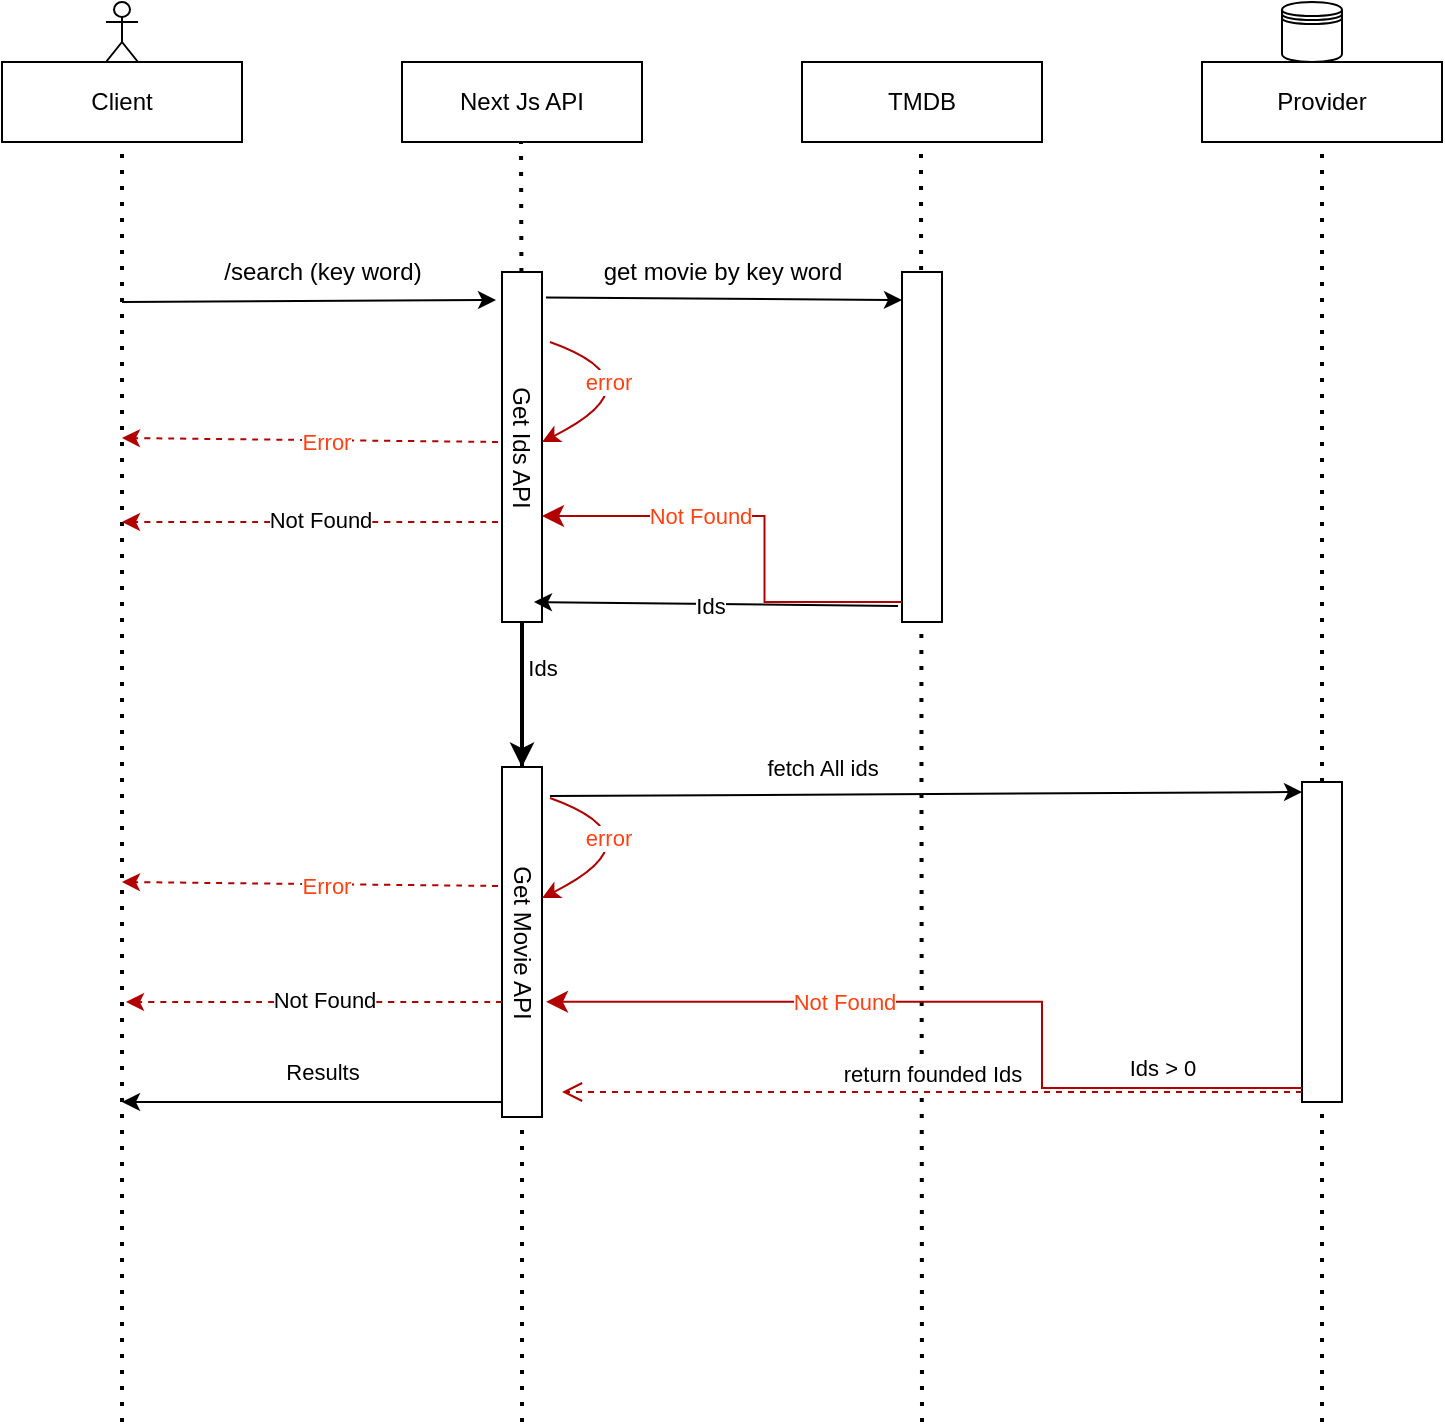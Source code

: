 <mxfile version="24.7.6">
  <diagram name="Page-1" id="_vTgYbhOH5cA7oKDFazI">
    <mxGraphModel dx="1362" dy="803" grid="1" gridSize="10" guides="1" tooltips="1" connect="1" arrows="1" fold="1" page="1" pageScale="1" pageWidth="827" pageHeight="1169" math="0" shadow="0">
      <root>
        <mxCell id="0" />
        <mxCell id="1" parent="0" />
        <mxCell id="M5KZb2mIDth6haTazwBI-1" value="Client" style="rounded=0;whiteSpace=wrap;html=1;" vertex="1" parent="1">
          <mxGeometry x="40" y="40" width="120" height="40" as="geometry" />
        </mxCell>
        <mxCell id="M5KZb2mIDth6haTazwBI-2" value="" style="endArrow=none;dashed=1;html=1;dashPattern=1 3;strokeWidth=2;rounded=0;entryX=0.5;entryY=1;entryDx=0;entryDy=0;" edge="1" parent="1" target="M5KZb2mIDth6haTazwBI-1">
          <mxGeometry width="50" height="50" relative="1" as="geometry">
            <mxPoint x="100" y="720" as="sourcePoint" />
            <mxPoint x="440" y="390" as="targetPoint" />
          </mxGeometry>
        </mxCell>
        <mxCell id="M5KZb2mIDth6haTazwBI-3" value="Next Js API" style="rounded=0;whiteSpace=wrap;html=1;" vertex="1" parent="1">
          <mxGeometry x="240" y="40" width="120" height="40" as="geometry" />
        </mxCell>
        <mxCell id="M5KZb2mIDth6haTazwBI-4" value="TMDB" style="rounded=0;whiteSpace=wrap;html=1;" vertex="1" parent="1">
          <mxGeometry x="440" y="40" width="120" height="40" as="geometry" />
        </mxCell>
        <mxCell id="M5KZb2mIDth6haTazwBI-5" value="Provider" style="rounded=0;whiteSpace=wrap;html=1;" vertex="1" parent="1">
          <mxGeometry x="640" y="40" width="120" height="40" as="geometry" />
        </mxCell>
        <mxCell id="M5KZb2mIDth6haTazwBI-6" value="" style="endArrow=none;dashed=1;html=1;dashPattern=1 3;strokeWidth=2;rounded=0;entryX=0.5;entryY=1;entryDx=0;entryDy=0;" edge="1" parent="1" source="M5KZb2mIDth6haTazwBI-15">
          <mxGeometry width="50" height="50" relative="1" as="geometry">
            <mxPoint x="300" y="720" as="sourcePoint" />
            <mxPoint x="299.5" y="80" as="targetPoint" />
          </mxGeometry>
        </mxCell>
        <mxCell id="M5KZb2mIDth6haTazwBI-7" value="" style="endArrow=none;dashed=1;html=1;dashPattern=1 3;strokeWidth=2;rounded=0;entryX=0.5;entryY=1;entryDx=0;entryDy=0;" edge="1" parent="1">
          <mxGeometry width="50" height="50" relative="1" as="geometry">
            <mxPoint x="500" y="720" as="sourcePoint" />
            <mxPoint x="499.5" y="80" as="targetPoint" />
          </mxGeometry>
        </mxCell>
        <mxCell id="M5KZb2mIDth6haTazwBI-8" value="" style="endArrow=none;dashed=1;html=1;dashPattern=1 3;strokeWidth=2;rounded=0;entryX=0.5;entryY=1;entryDx=0;entryDy=0;" edge="1" parent="1" target="M5KZb2mIDth6haTazwBI-5">
          <mxGeometry width="50" height="50" relative="1" as="geometry">
            <mxPoint x="700" y="720" as="sourcePoint" />
            <mxPoint x="130" y="110" as="targetPoint" />
          </mxGeometry>
        </mxCell>
        <mxCell id="M5KZb2mIDth6haTazwBI-9" value="" style="endArrow=classic;html=1;rounded=0;entryX=0.08;entryY=1.15;entryDx=0;entryDy=0;entryPerimeter=0;" edge="1" parent="1" target="M5KZb2mIDth6haTazwBI-15">
          <mxGeometry width="50" height="50" relative="1" as="geometry">
            <mxPoint x="100" y="160" as="sourcePoint" />
            <mxPoint x="300" y="160" as="targetPoint" />
          </mxGeometry>
        </mxCell>
        <mxCell id="M5KZb2mIDth6haTazwBI-10" value="/search (key word)" style="text;html=1;align=center;verticalAlign=middle;resizable=0;points=[];autosize=1;strokeColor=none;fillColor=none;" vertex="1" parent="1">
          <mxGeometry x="140" y="130" width="120" height="30" as="geometry" />
        </mxCell>
        <mxCell id="M5KZb2mIDth6haTazwBI-12" value="" style="shape=datastore;whiteSpace=wrap;html=1;" vertex="1" parent="1">
          <mxGeometry x="680" y="10" width="30" height="30" as="geometry" />
        </mxCell>
        <mxCell id="M5KZb2mIDth6haTazwBI-13" value="&lt;div&gt;&lt;br&gt;&lt;/div&gt;&lt;div&gt;&lt;br&gt;&lt;/div&gt;" style="shape=umlActor;verticalLabelPosition=bottom;verticalAlign=top;html=1;outlineConnect=0;" vertex="1" parent="1">
          <mxGeometry x="92" y="10" width="16" height="30" as="geometry" />
        </mxCell>
        <mxCell id="M5KZb2mIDth6haTazwBI-16" value="" style="endArrow=none;dashed=1;html=1;dashPattern=1 3;strokeWidth=2;rounded=0;" edge="1" parent="1" source="M5KZb2mIDth6haTazwBI-47">
          <mxGeometry width="50" height="50" relative="1" as="geometry">
            <mxPoint x="300" y="720" as="sourcePoint" />
            <mxPoint x="300" y="330" as="targetPoint" />
          </mxGeometry>
        </mxCell>
        <mxCell id="M5KZb2mIDth6haTazwBI-15" value="Get Ids API" style="rounded=0;whiteSpace=wrap;html=1;rotation=90;" vertex="1" parent="1">
          <mxGeometry x="212.5" y="222.5" width="175" height="20" as="geometry" />
        </mxCell>
        <mxCell id="M5KZb2mIDth6haTazwBI-18" value="" style="rounded=0;whiteSpace=wrap;html=1;rotation=90;" vertex="1" parent="1">
          <mxGeometry x="412.5" y="222.5" width="175" height="20" as="geometry" />
        </mxCell>
        <mxCell id="M5KZb2mIDth6haTazwBI-19" value="" style="endArrow=classic;html=1;rounded=0;exitX=0.073;exitY=-0.1;exitDx=0;exitDy=0;exitPerimeter=0;entryX=0.08;entryY=1;entryDx=0;entryDy=0;entryPerimeter=0;" edge="1" parent="1" source="M5KZb2mIDth6haTazwBI-15" target="M5KZb2mIDth6haTazwBI-18">
          <mxGeometry width="50" height="50" relative="1" as="geometry">
            <mxPoint x="390" y="440" as="sourcePoint" />
            <mxPoint x="490" y="173" as="targetPoint" />
          </mxGeometry>
        </mxCell>
        <mxCell id="M5KZb2mIDth6haTazwBI-20" value="get movie by key word" style="text;html=1;align=center;verticalAlign=middle;resizable=0;points=[];autosize=1;strokeColor=none;fillColor=none;" vertex="1" parent="1">
          <mxGeometry x="330" y="130" width="140" height="30" as="geometry" />
        </mxCell>
        <mxCell id="M5KZb2mIDth6haTazwBI-22" value="" style="curved=1;endArrow=classic;html=1;rounded=0;fillColor=#e51400;strokeColor=#B20000;" edge="1" parent="1">
          <mxGeometry width="50" height="50" relative="1" as="geometry">
            <mxPoint x="314" y="180" as="sourcePoint" />
            <mxPoint x="310" y="230" as="targetPoint" />
            <Array as="points">
              <mxPoint x="314" y="180" />
              <mxPoint x="370" y="200" />
            </Array>
          </mxGeometry>
        </mxCell>
        <mxCell id="M5KZb2mIDth6haTazwBI-29" value="error" style="edgeLabel;html=1;align=center;verticalAlign=middle;resizable=0;points=[];fontFamily=Helvetica;fontSize=11;fontColor=#FF4112;labelBackgroundColor=default;" vertex="1" connectable="0" parent="M5KZb2mIDth6haTazwBI-22">
          <mxGeometry x="-0.462" y="-9" relative="1" as="geometry">
            <mxPoint as="offset" />
          </mxGeometry>
        </mxCell>
        <mxCell id="M5KZb2mIDth6haTazwBI-31" value="" style="endArrow=classic;html=1;rounded=0;strokeColor=#B20000;align=center;verticalAlign=middle;fontFamily=Helvetica;fontSize=11;fontColor=default;labelBackgroundColor=default;curved=1;fillColor=#e51400;dashed=1;" edge="1" parent="1">
          <mxGeometry width="50" height="50" relative="1" as="geometry">
            <mxPoint x="288" y="230" as="sourcePoint" />
            <mxPoint x="100" y="228" as="targetPoint" />
          </mxGeometry>
        </mxCell>
        <mxCell id="M5KZb2mIDth6haTazwBI-34" value="Error" style="edgeLabel;html=1;align=center;verticalAlign=middle;resizable=0;points=[];fontFamily=Helvetica;fontSize=11;fontColor=#FF4112;labelBackgroundColor=default;" vertex="1" connectable="0" parent="M5KZb2mIDth6haTazwBI-31">
          <mxGeometry x="-0.085" y="1" relative="1" as="geometry">
            <mxPoint as="offset" />
          </mxGeometry>
        </mxCell>
        <mxCell id="M5KZb2mIDth6haTazwBI-36" value="" style="endArrow=classic;html=1;rounded=0;exitX=0.954;exitY=1.1;exitDx=0;exitDy=0;exitPerimeter=0;" edge="1" parent="1" source="M5KZb2mIDth6haTazwBI-18">
          <mxGeometry width="50" height="50" relative="1" as="geometry">
            <mxPoint x="485" y="312.16" as="sourcePoint" />
            <mxPoint x="306" y="310" as="targetPoint" />
          </mxGeometry>
        </mxCell>
        <mxCell id="M5KZb2mIDth6haTazwBI-43" value="Ids" style="edgeLabel;html=1;align=center;verticalAlign=middle;resizable=0;points=[];fontFamily=Helvetica;fontSize=11;fontColor=default;labelBackgroundColor=default;" vertex="1" connectable="0" parent="M5KZb2mIDth6haTazwBI-36">
          <mxGeometry x="0.038" y="1" relative="1" as="geometry">
            <mxPoint as="offset" />
          </mxGeometry>
        </mxCell>
        <mxCell id="M5KZb2mIDth6haTazwBI-37" value="" style="edgeStyle=elbowEdgeStyle;elbow=horizontal;endArrow=classic;html=1;curved=0;rounded=0;endSize=8;startSize=8;strokeColor=#B20000;align=center;verticalAlign=middle;fontFamily=Helvetica;fontSize=11;fontColor=default;labelBackgroundColor=default;fillColor=#e51400;" edge="1" parent="1">
          <mxGeometry width="50" height="50" relative="1" as="geometry">
            <mxPoint x="490" y="310" as="sourcePoint" />
            <mxPoint x="310" y="267" as="targetPoint" />
            <Array as="points">
              <mxPoint x="421.25" y="290" />
            </Array>
          </mxGeometry>
        </mxCell>
        <mxCell id="M5KZb2mIDth6haTazwBI-38" value="Not Found" style="edgeLabel;html=1;align=center;verticalAlign=middle;resizable=0;points=[];fontFamily=Helvetica;fontSize=11;fontColor=#FF4112;labelBackgroundColor=default;" vertex="1" connectable="0" parent="M5KZb2mIDth6haTazwBI-37">
          <mxGeometry x="0.293" relative="1" as="geometry">
            <mxPoint as="offset" />
          </mxGeometry>
        </mxCell>
        <mxCell id="M5KZb2mIDth6haTazwBI-40" value="" style="endArrow=classic;html=1;rounded=0;strokeColor=#B20000;align=center;verticalAlign=middle;fontFamily=Helvetica;fontSize=11;fontColor=default;labelBackgroundColor=default;curved=1;fillColor=#e51400;exitX=0.224;exitY=1.1;exitDx=0;exitDy=0;exitPerimeter=0;dashed=1;" edge="1" parent="1">
          <mxGeometry width="50" height="50" relative="1" as="geometry">
            <mxPoint x="288" y="270" as="sourcePoint" />
            <mxPoint x="100" y="270" as="targetPoint" />
          </mxGeometry>
        </mxCell>
        <mxCell id="M5KZb2mIDth6haTazwBI-42" value="Not Found" style="edgeLabel;html=1;align=center;verticalAlign=middle;resizable=0;points=[];fontFamily=Helvetica;fontSize=11;fontColor=default;labelBackgroundColor=default;" vertex="1" connectable="0" parent="M5KZb2mIDth6haTazwBI-40">
          <mxGeometry x="-0.053" y="-1" relative="1" as="geometry">
            <mxPoint as="offset" />
          </mxGeometry>
        </mxCell>
        <mxCell id="M5KZb2mIDth6haTazwBI-48" value="" style="endArrow=none;dashed=1;html=1;dashPattern=1 3;strokeWidth=2;rounded=0;" edge="1" parent="1" target="M5KZb2mIDth6haTazwBI-47">
          <mxGeometry width="50" height="50" relative="1" as="geometry">
            <mxPoint x="300" y="720" as="sourcePoint" />
            <mxPoint x="300" y="330" as="targetPoint" />
          </mxGeometry>
        </mxCell>
        <mxCell id="M5KZb2mIDth6haTazwBI-47" value="Get Movie API" style="rounded=0;whiteSpace=wrap;html=1;rotation=90;" vertex="1" parent="1">
          <mxGeometry x="212.5" y="470" width="175" height="20" as="geometry" />
        </mxCell>
        <mxCell id="M5KZb2mIDth6haTazwBI-49" value="" style="endArrow=classic;html=1;rounded=0;strokeColor=#000000;align=center;verticalAlign=middle;fontFamily=Helvetica;fontSize=11;fontColor=default;labelBackgroundColor=default;curved=1;fillColor=#e51400;exitX=1;exitY=0.5;exitDx=0;exitDy=0;entryX=0;entryY=0.5;entryDx=0;entryDy=0;strokeWidth=2;" edge="1" parent="1" source="M5KZb2mIDth6haTazwBI-15" target="M5KZb2mIDth6haTazwBI-47">
          <mxGeometry width="50" height="50" relative="1" as="geometry">
            <mxPoint x="390" y="440" as="sourcePoint" />
            <mxPoint x="440" y="390" as="targetPoint" />
          </mxGeometry>
        </mxCell>
        <mxCell id="M5KZb2mIDth6haTazwBI-50" value="Ids" style="text;html=1;align=center;verticalAlign=middle;resizable=0;points=[];autosize=1;strokeColor=none;fillColor=none;fontFamily=Helvetica;fontSize=11;fontColor=default;labelBackgroundColor=default;" vertex="1" parent="1">
          <mxGeometry x="290" y="328" width="40" height="30" as="geometry" />
        </mxCell>
        <mxCell id="M5KZb2mIDth6haTazwBI-55" value="" style="html=1;points=[[0,0,0,0,5],[0,1,0,0,-5],[1,0,0,0,5],[1,1,0,0,-5]];perimeter=orthogonalPerimeter;outlineConnect=0;targetShapes=umlLifeline;portConstraint=eastwest;newEdgeStyle={&quot;curved&quot;:0,&quot;rounded&quot;:0};fontFamily=Helvetica;fontSize=11;fontColor=default;labelBackgroundColor=default;" vertex="1" parent="1">
          <mxGeometry x="690" y="400" width="20" height="160" as="geometry" />
        </mxCell>
        <mxCell id="M5KZb2mIDth6haTazwBI-57" value="return founded Ids" style="html=1;verticalAlign=bottom;endArrow=open;dashed=1;endSize=8;curved=0;rounded=0;strokeColor=#B20000;align=center;fontFamily=Helvetica;fontSize=11;fontColor=default;labelBackgroundColor=default;fillColor=#e51400;exitX=0;exitY=1;exitDx=0;exitDy=-5;exitPerimeter=0;" edge="1" source="M5KZb2mIDth6haTazwBI-55" parent="1">
          <mxGeometry relative="1" as="geometry">
            <mxPoint x="320" y="555" as="targetPoint" />
          </mxGeometry>
        </mxCell>
        <mxCell id="M5KZb2mIDth6haTazwBI-58" value="" style="endArrow=classic;html=1;rounded=0;strokeColor=#000000;align=center;verticalAlign=middle;fontFamily=Helvetica;fontSize=11;fontColor=default;labelBackgroundColor=default;curved=1;fillColor=#e51400;exitX=0.083;exitY=-0.2;exitDx=0;exitDy=0;exitPerimeter=0;entryX=0;entryY=0;entryDx=0;entryDy=5;entryPerimeter=0;" edge="1" parent="1" source="M5KZb2mIDth6haTazwBI-47" target="M5KZb2mIDth6haTazwBI-55">
          <mxGeometry width="50" height="50" relative="1" as="geometry">
            <mxPoint x="390" y="440" as="sourcePoint" />
            <mxPoint x="440" y="390" as="targetPoint" />
          </mxGeometry>
        </mxCell>
        <mxCell id="M5KZb2mIDth6haTazwBI-60" value="fetch All ids" style="text;html=1;align=center;verticalAlign=middle;resizable=0;points=[];autosize=1;strokeColor=none;fillColor=none;fontFamily=Helvetica;fontSize=11;fontColor=default;labelBackgroundColor=default;" vertex="1" parent="1">
          <mxGeometry x="410" y="378" width="80" height="30" as="geometry" />
        </mxCell>
        <mxCell id="M5KZb2mIDth6haTazwBI-61" value="" style="curved=1;endArrow=classic;html=1;rounded=0;fillColor=#e51400;strokeColor=#B20000;" edge="1" parent="1">
          <mxGeometry width="50" height="50" relative="1" as="geometry">
            <mxPoint x="314" y="408" as="sourcePoint" />
            <mxPoint x="310" y="458" as="targetPoint" />
            <Array as="points">
              <mxPoint x="314" y="408" />
              <mxPoint x="370" y="428" />
            </Array>
          </mxGeometry>
        </mxCell>
        <mxCell id="M5KZb2mIDth6haTazwBI-62" value="error" style="edgeLabel;html=1;align=center;verticalAlign=middle;resizable=0;points=[];fontFamily=Helvetica;fontSize=11;fontColor=#FF4112;labelBackgroundColor=default;" vertex="1" connectable="0" parent="M5KZb2mIDth6haTazwBI-61">
          <mxGeometry x="-0.462" y="-9" relative="1" as="geometry">
            <mxPoint as="offset" />
          </mxGeometry>
        </mxCell>
        <mxCell id="M5KZb2mIDth6haTazwBI-65" value="" style="endArrow=classic;html=1;rounded=0;strokeColor=#B20000;align=center;verticalAlign=middle;fontFamily=Helvetica;fontSize=11;fontColor=default;labelBackgroundColor=default;curved=1;fillColor=#e51400;exitX=0.224;exitY=1.1;exitDx=0;exitDy=0;exitPerimeter=0;dashed=1;" edge="1" parent="1">
          <mxGeometry width="50" height="50" relative="1" as="geometry">
            <mxPoint x="290" y="510" as="sourcePoint" />
            <mxPoint x="102" y="510" as="targetPoint" />
          </mxGeometry>
        </mxCell>
        <mxCell id="M5KZb2mIDth6haTazwBI-66" value="Not Found" style="edgeLabel;html=1;align=center;verticalAlign=middle;resizable=0;points=[];fontFamily=Helvetica;fontSize=11;fontColor=default;labelBackgroundColor=default;" vertex="1" connectable="0" parent="M5KZb2mIDth6haTazwBI-65">
          <mxGeometry x="-0.053" y="-1" relative="1" as="geometry">
            <mxPoint as="offset" />
          </mxGeometry>
        </mxCell>
        <mxCell id="M5KZb2mIDth6haTazwBI-67" value="" style="endArrow=classic;html=1;rounded=0;strokeColor=#B20000;align=center;verticalAlign=middle;fontFamily=Helvetica;fontSize=11;fontColor=default;labelBackgroundColor=default;curved=1;fillColor=#e51400;dashed=1;" edge="1" parent="1">
          <mxGeometry width="50" height="50" relative="1" as="geometry">
            <mxPoint x="288" y="452" as="sourcePoint" />
            <mxPoint x="100" y="450" as="targetPoint" />
          </mxGeometry>
        </mxCell>
        <mxCell id="M5KZb2mIDth6haTazwBI-68" value="Error" style="edgeLabel;html=1;align=center;verticalAlign=middle;resizable=0;points=[];fontFamily=Helvetica;fontSize=11;fontColor=#FF4112;labelBackgroundColor=default;" vertex="1" connectable="0" parent="M5KZb2mIDth6haTazwBI-67">
          <mxGeometry x="-0.085" y="1" relative="1" as="geometry">
            <mxPoint as="offset" />
          </mxGeometry>
        </mxCell>
        <mxCell id="M5KZb2mIDth6haTazwBI-69" value="" style="edgeStyle=elbowEdgeStyle;elbow=horizontal;endArrow=classic;html=1;curved=0;rounded=0;endSize=8;startSize=8;strokeColor=#B20000;align=center;verticalAlign=middle;fontFamily=Helvetica;fontSize=11;fontColor=default;labelBackgroundColor=default;fillColor=#e51400;entryX=0.671;entryY=-0.1;entryDx=0;entryDy=0;entryPerimeter=0;" edge="1" parent="1" target="M5KZb2mIDth6haTazwBI-47">
          <mxGeometry width="50" height="50" relative="1" as="geometry">
            <mxPoint x="690" y="553" as="sourcePoint" />
            <mxPoint x="510" y="510" as="targetPoint" />
            <Array as="points">
              <mxPoint x="560" y="530" />
            </Array>
          </mxGeometry>
        </mxCell>
        <mxCell id="M5KZb2mIDth6haTazwBI-70" value="Not Found" style="edgeLabel;html=1;align=center;verticalAlign=middle;resizable=0;points=[];fontFamily=Helvetica;fontSize=11;fontColor=#FF4112;labelBackgroundColor=default;" vertex="1" connectable="0" parent="M5KZb2mIDth6haTazwBI-69">
          <mxGeometry x="0.293" relative="1" as="geometry">
            <mxPoint as="offset" />
          </mxGeometry>
        </mxCell>
        <mxCell id="M5KZb2mIDth6haTazwBI-71" value="Ids &amp;gt; 0" style="text;html=1;align=center;verticalAlign=middle;resizable=0;points=[];autosize=1;strokeColor=none;fillColor=none;fontFamily=Helvetica;fontSize=11;fontColor=default;labelBackgroundColor=default;" vertex="1" parent="1">
          <mxGeometry x="590" y="528" width="60" height="30" as="geometry" />
        </mxCell>
        <mxCell id="M5KZb2mIDth6haTazwBI-72" value="" style="endArrow=classic;html=1;rounded=0;strokeColor=#000000;align=center;verticalAlign=middle;fontFamily=Helvetica;fontSize=11;fontColor=default;labelBackgroundColor=default;curved=1;fillColor=#e51400;exitX=0.957;exitY=1;exitDx=0;exitDy=0;exitPerimeter=0;" edge="1" parent="1" source="M5KZb2mIDth6haTazwBI-47">
          <mxGeometry width="50" height="50" relative="1" as="geometry">
            <mxPoint x="440" y="440" as="sourcePoint" />
            <mxPoint x="100" y="560" as="targetPoint" />
          </mxGeometry>
        </mxCell>
        <mxCell id="M5KZb2mIDth6haTazwBI-73" value="Results" style="text;html=1;align=center;verticalAlign=middle;resizable=0;points=[];autosize=1;strokeColor=none;fillColor=none;fontFamily=Helvetica;fontSize=11;fontColor=default;labelBackgroundColor=default;" vertex="1" parent="1">
          <mxGeometry x="170" y="530" width="60" height="30" as="geometry" />
        </mxCell>
      </root>
    </mxGraphModel>
  </diagram>
</mxfile>
